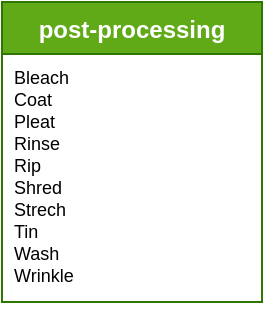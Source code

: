 <mxfile version="13.0.3" type="device"><diagram id="C5RBs43oDa-KdzZeNtuy" name="Page-1"><mxGraphModel dx="1086" dy="806" grid="1" gridSize="10" guides="1" tooltips="1" connect="1" arrows="1" fold="1" page="1" pageScale="1" pageWidth="140" pageHeight="160" math="0" shadow="0"><root><object label="" id="WIyWlLk6GJQsqaUBKTNV-0"><mxCell/></object><mxCell id="WIyWlLk6GJQsqaUBKTNV-1" parent="WIyWlLk6GJQsqaUBKTNV-0"/><mxCell id="_XtgbR2RI1tGU7VWhuuU-8" value="post-processing" style="swimlane;fontStyle=1;align=center;verticalAlign=top;childLayout=stackLayout;horizontal=1;startSize=26;horizontalStack=0;resizeParent=1;resizeLast=0;collapsible=1;marginBottom=0;rounded=0;shadow=0;strokeWidth=1;fillColor=#60a917;strokeColor=#2D7600;fontColor=#ffffff;" parent="WIyWlLk6GJQsqaUBKTNV-1" vertex="1"><mxGeometry x="5" y="2" width="130" height="150" as="geometry"><mxRectangle x="240" y="268" width="160" height="26" as="alternateBounds"/></mxGeometry></mxCell><mxCell id="_XtgbR2RI1tGU7VWhuuU-9" value="Bleach&#10;Coat&#10;Pleat&#10;Rinse&#10;Rip&#10;Shred&#10;Strech&#10;Tin&#10;Wash&#10;Wrinkle" style="text;align=left;verticalAlign=top;spacingLeft=4;spacingRight=4;overflow=hidden;rotatable=0;points=[[0,0.5],[1,0.5]];portConstraint=eastwest;fontSize=9;" parent="_XtgbR2RI1tGU7VWhuuU-8" vertex="1"><mxGeometry y="26" width="130" height="124" as="geometry"/></mxCell></root></mxGraphModel></diagram></mxfile>